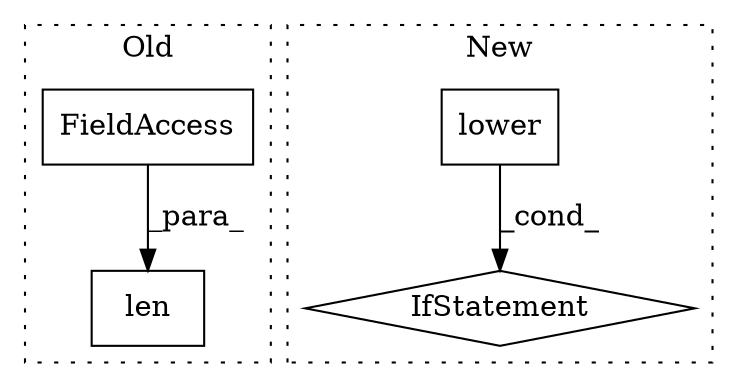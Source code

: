 digraph G {
subgraph cluster0 {
1 [label="len" a="32" s="3295,3315" l="4,1" shape="box"];
4 [label="FieldAccess" a="22" s="3299" l="16" shape="box"];
label = "Old";
style="dotted";
}
subgraph cluster1 {
2 [label="lower" a="32" s="8957" l="7" shape="box"];
3 [label="IfStatement" a="25" s="8998,9042" l="4,2" shape="diamond"];
label = "New";
style="dotted";
}
2 -> 3 [label="_cond_"];
4 -> 1 [label="_para_"];
}
